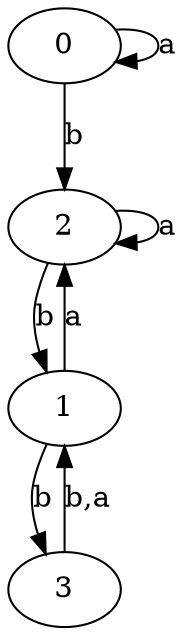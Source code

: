 digraph {
 ranksep=0.5;
 d2tdocpreamble = "\usetikzlibrary{automata}";
 d2tfigpreamble = "\tikzstyle{every state}= [ draw=blue!50,very thick,fill=blue!20]  \tikzstyle{auto}= [fill=white]";
 node [style="state"];
 edge [lblstyle="auto",topath="bend right", len=4  ]
  "0" [label="0",style = "state, accepting"];
  "1" [label="1",style = "state, initial"];
  "2" [label="2",];
  "3" [label="3",];
  "0" -> "0" [label="a",topath="loop above"];
  "0" -> "2" [label="b"];
  "1" -> "2" [label="a"];
  "1" -> "3" [label="b"];
  "2" -> "1" [label="b"];
  "2" -> "2" [label="a",topath="loop above"];
  "3" -> "1" [label="b,a"];
}